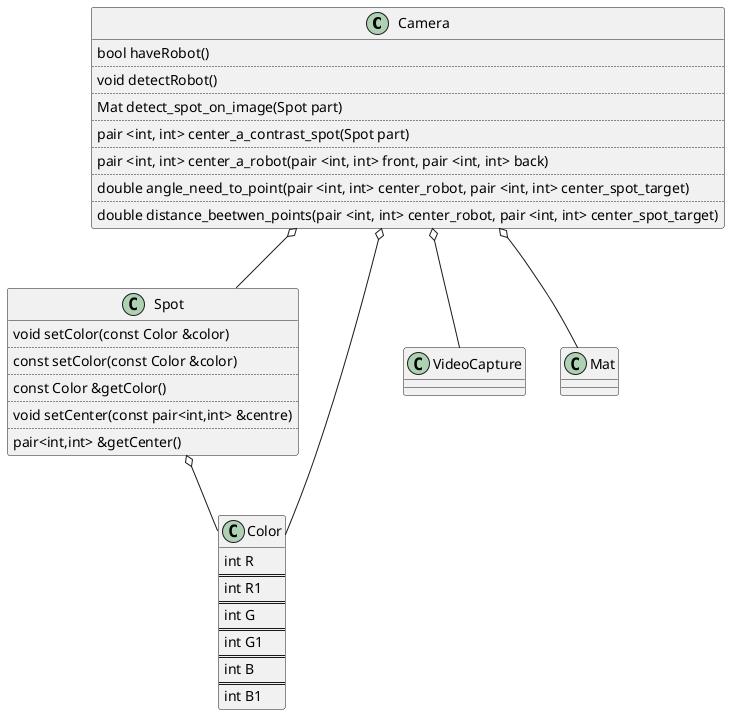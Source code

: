 @startuml
Camera o-- Spot
Camera o-- Color
Camera o-- VideoCapture
Camera o-- Mat
Spot o-- Color
Class Spot{
void setColor(const Color &color)
..
const setColor(const Color &color)
..
const Color &getColor()
..
void setCenter(const pair<int,int> &centre)
..
pair<int,int> &getCenter()
}
class Color{
int R
==
int R1
==
int G
==
int G1
==
int B
==
int B1
}
class Camera{
bool haveRobot()
..
void detectRobot()
..
Mat detect_spot_on_image(Spot part)
..
pair <int, int> center_a_contrast_spot(Spot part)
..
pair <int, int> center_a_robot(pair <int, int> front, pair <int, int> back)
..
double angle_need_to_point(pair <int, int> center_robot, pair <int, int> center_spot_target)
..
 double distance_beetwen_points(pair <int, int> center_robot, pair <int, int> center_spot_target)
}
@enduml
